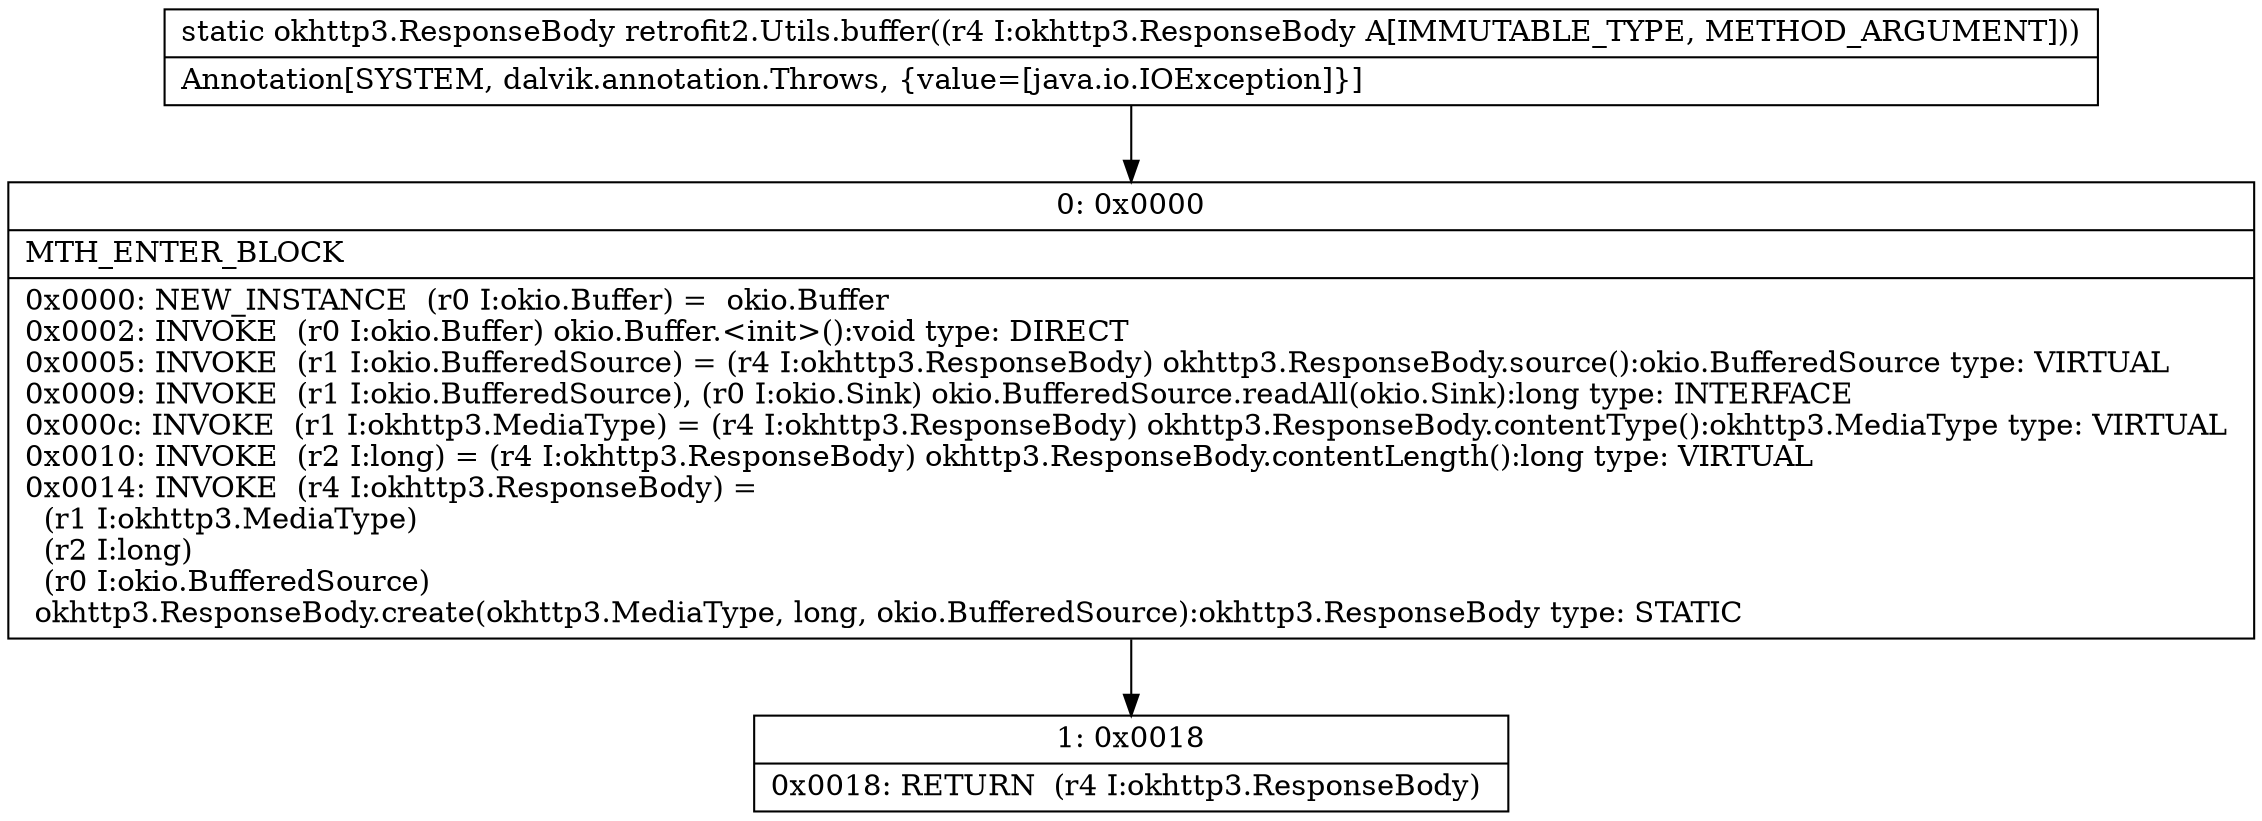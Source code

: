digraph "CFG forretrofit2.Utils.buffer(Lokhttp3\/ResponseBody;)Lokhttp3\/ResponseBody;" {
Node_0 [shape=record,label="{0\:\ 0x0000|MTH_ENTER_BLOCK\l|0x0000: NEW_INSTANCE  (r0 I:okio.Buffer) =  okio.Buffer \l0x0002: INVOKE  (r0 I:okio.Buffer) okio.Buffer.\<init\>():void type: DIRECT \l0x0005: INVOKE  (r1 I:okio.BufferedSource) = (r4 I:okhttp3.ResponseBody) okhttp3.ResponseBody.source():okio.BufferedSource type: VIRTUAL \l0x0009: INVOKE  (r1 I:okio.BufferedSource), (r0 I:okio.Sink) okio.BufferedSource.readAll(okio.Sink):long type: INTERFACE \l0x000c: INVOKE  (r1 I:okhttp3.MediaType) = (r4 I:okhttp3.ResponseBody) okhttp3.ResponseBody.contentType():okhttp3.MediaType type: VIRTUAL \l0x0010: INVOKE  (r2 I:long) = (r4 I:okhttp3.ResponseBody) okhttp3.ResponseBody.contentLength():long type: VIRTUAL \l0x0014: INVOKE  (r4 I:okhttp3.ResponseBody) = \l  (r1 I:okhttp3.MediaType)\l  (r2 I:long)\l  (r0 I:okio.BufferedSource)\l okhttp3.ResponseBody.create(okhttp3.MediaType, long, okio.BufferedSource):okhttp3.ResponseBody type: STATIC \l}"];
Node_1 [shape=record,label="{1\:\ 0x0018|0x0018: RETURN  (r4 I:okhttp3.ResponseBody) \l}"];
MethodNode[shape=record,label="{static okhttp3.ResponseBody retrofit2.Utils.buffer((r4 I:okhttp3.ResponseBody A[IMMUTABLE_TYPE, METHOD_ARGUMENT]))  | Annotation[SYSTEM, dalvik.annotation.Throws, \{value=[java.io.IOException]\}]\l}"];
MethodNode -> Node_0;
Node_0 -> Node_1;
}

